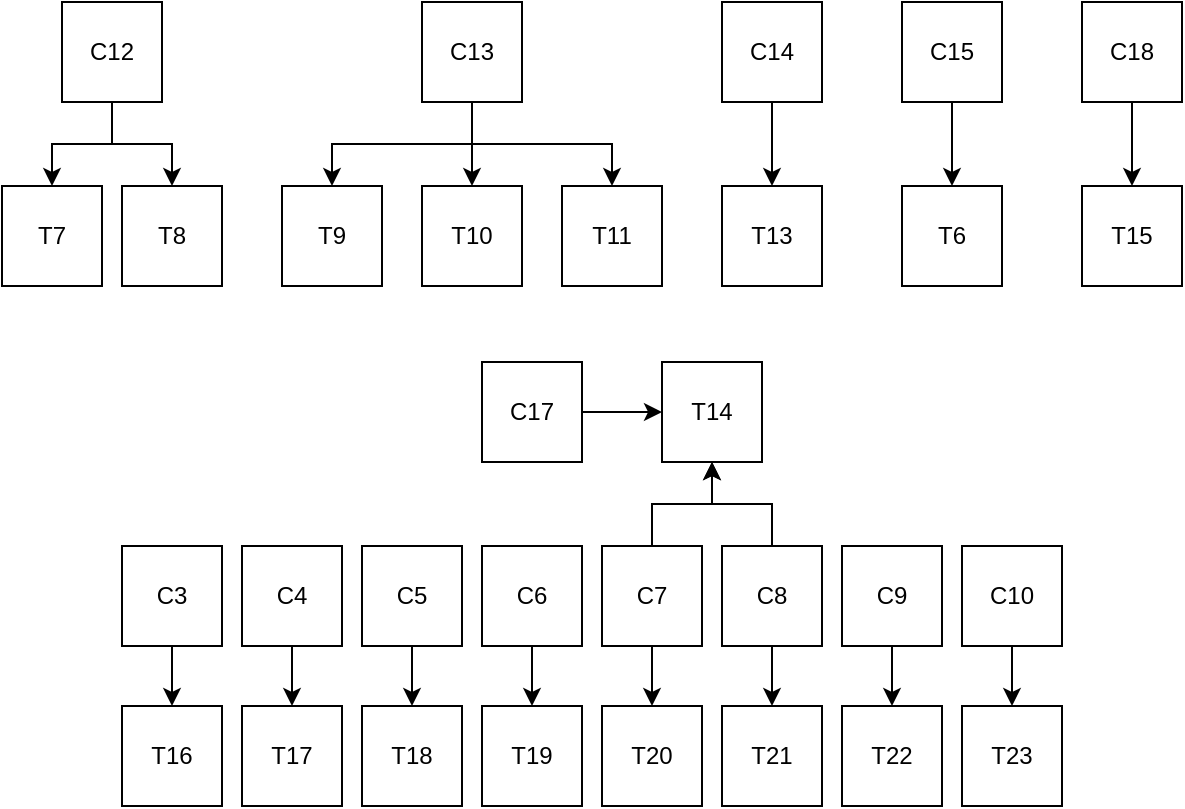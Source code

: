 <mxfile version="14.0.0" type="device"><diagram id="Wd4gOqSRD03GMOyAs42J" name="Page-1"><mxGraphModel dx="1360" dy="745" grid="1" gridSize="10" guides="1" tooltips="1" connect="1" arrows="1" fold="1" page="1" pageScale="1" pageWidth="850" pageHeight="1100" math="0" shadow="0"><root><mxCell id="0"/><mxCell id="1" parent="0"/><mxCell id="tpGuuV01IuOQlCOUxdOq-62" style="edgeStyle=orthogonalEdgeStyle;rounded=0;orthogonalLoop=1;jettySize=auto;html=1;exitX=0.5;exitY=1;exitDx=0;exitDy=0;entryX=0.5;entryY=0;entryDx=0;entryDy=0;" parent="1" source="tpGuuV01IuOQlCOUxdOq-33" target="tpGuuV01IuOQlCOUxdOq-34" edge="1"><mxGeometry relative="1" as="geometry"/></mxCell><mxCell id="tpGuuV01IuOQlCOUxdOq-33" value="C14" style="rounded=0;whiteSpace=wrap;html=1;" parent="1" vertex="1"><mxGeometry x="500" y="110" width="50" height="50" as="geometry"/></mxCell><mxCell id="tpGuuV01IuOQlCOUxdOq-34" value="T13" style="rounded=0;whiteSpace=wrap;html=1;" parent="1" vertex="1"><mxGeometry x="500" y="202" width="50" height="50" as="geometry"/></mxCell><mxCell id="tpGuuV01IuOQlCOUxdOq-64" style="edgeStyle=orthogonalEdgeStyle;rounded=0;orthogonalLoop=1;jettySize=auto;html=1;exitX=0.5;exitY=1;exitDx=0;exitDy=0;entryX=0.5;entryY=0;entryDx=0;entryDy=0;" parent="1" source="tpGuuV01IuOQlCOUxdOq-36" target="tpGuuV01IuOQlCOUxdOq-37" edge="1"><mxGeometry relative="1" as="geometry"/></mxCell><mxCell id="tpGuuV01IuOQlCOUxdOq-36" value="C15" style="rounded=0;whiteSpace=wrap;html=1;" parent="1" vertex="1"><mxGeometry x="590" y="110" width="50" height="50" as="geometry"/></mxCell><mxCell id="tpGuuV01IuOQlCOUxdOq-37" value="T6" style="rounded=0;whiteSpace=wrap;html=1;" parent="1" vertex="1"><mxGeometry x="590" y="202" width="50" height="50" as="geometry"/></mxCell><mxCell id="tpGuuV01IuOQlCOUxdOq-66" style="edgeStyle=orthogonalEdgeStyle;rounded=0;orthogonalLoop=1;jettySize=auto;html=1;entryX=0.5;entryY=0;entryDx=0;entryDy=0;" parent="1" source="tpGuuV01IuOQlCOUxdOq-41" target="tpGuuV01IuOQlCOUxdOq-42" edge="1"><mxGeometry relative="1" as="geometry"/></mxCell><mxCell id="tpGuuV01IuOQlCOUxdOq-41" value="C18" style="rounded=0;whiteSpace=wrap;html=1;" parent="1" vertex="1"><mxGeometry x="680" y="110" width="50" height="50" as="geometry"/></mxCell><mxCell id="tpGuuV01IuOQlCOUxdOq-42" value="T15" style="rounded=0;whiteSpace=wrap;html=1;" parent="1" vertex="1"><mxGeometry x="680" y="202" width="50" height="50" as="geometry"/></mxCell><mxCell id="tpGuuV01IuOQlCOUxdOq-57" value="" style="group" parent="1" vertex="1" connectable="0"><mxGeometry x="140" y="110" width="110" height="142" as="geometry"/></mxCell><mxCell id="tpGuuV01IuOQlCOUxdOq-18" value="C12" style="rounded=0;whiteSpace=wrap;html=1;" parent="tpGuuV01IuOQlCOUxdOq-57" vertex="1"><mxGeometry x="30" width="50" height="50" as="geometry"/></mxCell><mxCell id="tpGuuV01IuOQlCOUxdOq-19" value="T7" style="rounded=0;whiteSpace=wrap;html=1;" parent="tpGuuV01IuOQlCOUxdOq-57" vertex="1"><mxGeometry y="92" width="50" height="50" as="geometry"/></mxCell><mxCell id="tpGuuV01IuOQlCOUxdOq-55" style="edgeStyle=orthogonalEdgeStyle;rounded=0;orthogonalLoop=1;jettySize=auto;html=1;exitX=0.5;exitY=1;exitDx=0;exitDy=0;entryX=0.5;entryY=0;entryDx=0;entryDy=0;" parent="tpGuuV01IuOQlCOUxdOq-57" source="tpGuuV01IuOQlCOUxdOq-18" target="tpGuuV01IuOQlCOUxdOq-19" edge="1"><mxGeometry relative="1" as="geometry"/></mxCell><mxCell id="tpGuuV01IuOQlCOUxdOq-20" value="T8" style="rounded=0;whiteSpace=wrap;html=1;" parent="tpGuuV01IuOQlCOUxdOq-57" vertex="1"><mxGeometry x="60" y="92" width="50" height="50" as="geometry"/></mxCell><mxCell id="tpGuuV01IuOQlCOUxdOq-56" style="edgeStyle=orthogonalEdgeStyle;rounded=0;orthogonalLoop=1;jettySize=auto;html=1;exitX=0.5;exitY=1;exitDx=0;exitDy=0;entryX=0.5;entryY=0;entryDx=0;entryDy=0;" parent="tpGuuV01IuOQlCOUxdOq-57" source="tpGuuV01IuOQlCOUxdOq-18" target="tpGuuV01IuOQlCOUxdOq-20" edge="1"><mxGeometry relative="1" as="geometry"/></mxCell><mxCell id="tpGuuV01IuOQlCOUxdOq-61" value="" style="group" parent="1" vertex="1" connectable="0"><mxGeometry x="280" y="110" width="190" height="142" as="geometry"/></mxCell><mxCell id="tpGuuV01IuOQlCOUxdOq-24" value="C13" style="rounded=0;whiteSpace=wrap;html=1;" parent="tpGuuV01IuOQlCOUxdOq-61" vertex="1"><mxGeometry x="70" width="50" height="50" as="geometry"/></mxCell><mxCell id="tpGuuV01IuOQlCOUxdOq-25" value="T9" style="rounded=0;whiteSpace=wrap;html=1;" parent="tpGuuV01IuOQlCOUxdOq-61" vertex="1"><mxGeometry y="92" width="50" height="50" as="geometry"/></mxCell><mxCell id="tpGuuV01IuOQlCOUxdOq-59" style="edgeStyle=orthogonalEdgeStyle;rounded=0;orthogonalLoop=1;jettySize=auto;html=1;exitX=0.5;exitY=1;exitDx=0;exitDy=0;entryX=0.5;entryY=0;entryDx=0;entryDy=0;" parent="tpGuuV01IuOQlCOUxdOq-61" source="tpGuuV01IuOQlCOUxdOq-24" target="tpGuuV01IuOQlCOUxdOq-25" edge="1"><mxGeometry relative="1" as="geometry"/></mxCell><mxCell id="tpGuuV01IuOQlCOUxdOq-26" value="T10" style="rounded=0;whiteSpace=wrap;html=1;" parent="tpGuuV01IuOQlCOUxdOq-61" vertex="1"><mxGeometry x="70" y="92" width="50" height="50" as="geometry"/></mxCell><mxCell id="tpGuuV01IuOQlCOUxdOq-58" style="edgeStyle=orthogonalEdgeStyle;rounded=0;orthogonalLoop=1;jettySize=auto;html=1;exitX=0.5;exitY=1;exitDx=0;exitDy=0;entryX=0.5;entryY=0;entryDx=0;entryDy=0;" parent="tpGuuV01IuOQlCOUxdOq-61" source="tpGuuV01IuOQlCOUxdOq-24" target="tpGuuV01IuOQlCOUxdOq-26" edge="1"><mxGeometry relative="1" as="geometry"/></mxCell><mxCell id="tpGuuV01IuOQlCOUxdOq-27" value="T11" style="rounded=0;whiteSpace=wrap;html=1;" parent="tpGuuV01IuOQlCOUxdOq-61" vertex="1"><mxGeometry x="140" y="92" width="50" height="50" as="geometry"/></mxCell><mxCell id="tpGuuV01IuOQlCOUxdOq-60" style="edgeStyle=orthogonalEdgeStyle;rounded=0;orthogonalLoop=1;jettySize=auto;html=1;exitX=0.5;exitY=1;exitDx=0;exitDy=0;entryX=0.5;entryY=0;entryDx=0;entryDy=0;" parent="tpGuuV01IuOQlCOUxdOq-61" source="tpGuuV01IuOQlCOUxdOq-24" target="tpGuuV01IuOQlCOUxdOq-27" edge="1"><mxGeometry relative="1" as="geometry"/></mxCell><mxCell id="tpGuuV01IuOQlCOUxdOq-79" value="" style="group" parent="1" vertex="1" connectable="0"><mxGeometry x="200" y="290" width="470" height="222" as="geometry"/></mxCell><mxCell id="tpGuuV01IuOQlCOUxdOq-1" value="C3" style="rounded=0;whiteSpace=wrap;html=1;" parent="tpGuuV01IuOQlCOUxdOq-79" vertex="1"><mxGeometry y="92" width="50" height="50" as="geometry"/></mxCell><mxCell id="tpGuuV01IuOQlCOUxdOq-2" value="C4" style="rounded=0;whiteSpace=wrap;html=1;" parent="tpGuuV01IuOQlCOUxdOq-79" vertex="1"><mxGeometry x="60" y="92" width="50" height="50" as="geometry"/></mxCell><mxCell id="tpGuuV01IuOQlCOUxdOq-3" value="C5" style="rounded=0;whiteSpace=wrap;html=1;" parent="tpGuuV01IuOQlCOUxdOq-79" vertex="1"><mxGeometry x="120" y="92" width="50" height="50" as="geometry"/></mxCell><mxCell id="tpGuuV01IuOQlCOUxdOq-4" value="C6" style="rounded=0;whiteSpace=wrap;html=1;" parent="tpGuuV01IuOQlCOUxdOq-79" vertex="1"><mxGeometry x="180" y="92" width="50" height="50" as="geometry"/></mxCell><mxCell id="tpGuuV01IuOQlCOUxdOq-5" value="C7" style="rounded=0;whiteSpace=wrap;html=1;" parent="tpGuuV01IuOQlCOUxdOq-79" vertex="1"><mxGeometry x="240" y="92" width="50" height="50" as="geometry"/></mxCell><mxCell id="tpGuuV01IuOQlCOUxdOq-6" value="C8" style="rounded=0;whiteSpace=wrap;html=1;" parent="tpGuuV01IuOQlCOUxdOq-79" vertex="1"><mxGeometry x="300" y="92" width="50" height="50" as="geometry"/></mxCell><mxCell id="tpGuuV01IuOQlCOUxdOq-7" value="C9" style="rounded=0;whiteSpace=wrap;html=1;" parent="tpGuuV01IuOQlCOUxdOq-79" vertex="1"><mxGeometry x="360" y="92" width="50" height="50" as="geometry"/></mxCell><mxCell id="tpGuuV01IuOQlCOUxdOq-8" value="C10" style="rounded=0;whiteSpace=wrap;html=1;" parent="tpGuuV01IuOQlCOUxdOq-79" vertex="1"><mxGeometry x="420" y="92" width="50" height="50" as="geometry"/></mxCell><mxCell id="tpGuuV01IuOQlCOUxdOq-9" value="T16" style="rounded=0;whiteSpace=wrap;html=1;" parent="tpGuuV01IuOQlCOUxdOq-79" vertex="1"><mxGeometry y="172" width="50" height="50" as="geometry"/></mxCell><mxCell id="tpGuuV01IuOQlCOUxdOq-67" style="edgeStyle=orthogonalEdgeStyle;rounded=0;orthogonalLoop=1;jettySize=auto;html=1;exitX=0.5;exitY=1;exitDx=0;exitDy=0;entryX=0.5;entryY=0;entryDx=0;entryDy=0;" parent="tpGuuV01IuOQlCOUxdOq-79" source="tpGuuV01IuOQlCOUxdOq-1" target="tpGuuV01IuOQlCOUxdOq-9" edge="1"><mxGeometry relative="1" as="geometry"/></mxCell><mxCell id="tpGuuV01IuOQlCOUxdOq-10" value="T17" style="rounded=0;whiteSpace=wrap;html=1;" parent="tpGuuV01IuOQlCOUxdOq-79" vertex="1"><mxGeometry x="60" y="172" width="50" height="50" as="geometry"/></mxCell><mxCell id="tpGuuV01IuOQlCOUxdOq-68" style="edgeStyle=orthogonalEdgeStyle;rounded=0;orthogonalLoop=1;jettySize=auto;html=1;exitX=0.5;exitY=1;exitDx=0;exitDy=0;entryX=0.5;entryY=0;entryDx=0;entryDy=0;" parent="tpGuuV01IuOQlCOUxdOq-79" source="tpGuuV01IuOQlCOUxdOq-2" target="tpGuuV01IuOQlCOUxdOq-10" edge="1"><mxGeometry relative="1" as="geometry"/></mxCell><mxCell id="tpGuuV01IuOQlCOUxdOq-11" value="T18" style="rounded=0;whiteSpace=wrap;html=1;" parent="tpGuuV01IuOQlCOUxdOq-79" vertex="1"><mxGeometry x="120" y="172" width="50" height="50" as="geometry"/></mxCell><mxCell id="tpGuuV01IuOQlCOUxdOq-69" style="edgeStyle=orthogonalEdgeStyle;rounded=0;orthogonalLoop=1;jettySize=auto;html=1;exitX=0.5;exitY=1;exitDx=0;exitDy=0;entryX=0.5;entryY=0;entryDx=0;entryDy=0;" parent="tpGuuV01IuOQlCOUxdOq-79" source="tpGuuV01IuOQlCOUxdOq-3" target="tpGuuV01IuOQlCOUxdOq-11" edge="1"><mxGeometry relative="1" as="geometry"/></mxCell><mxCell id="tpGuuV01IuOQlCOUxdOq-12" value="T19" style="rounded=0;whiteSpace=wrap;html=1;" parent="tpGuuV01IuOQlCOUxdOq-79" vertex="1"><mxGeometry x="180" y="172" width="50" height="50" as="geometry"/></mxCell><mxCell id="tpGuuV01IuOQlCOUxdOq-70" style="edgeStyle=orthogonalEdgeStyle;rounded=0;orthogonalLoop=1;jettySize=auto;html=1;exitX=0.5;exitY=1;exitDx=0;exitDy=0;entryX=0.5;entryY=0;entryDx=0;entryDy=0;" parent="tpGuuV01IuOQlCOUxdOq-79" source="tpGuuV01IuOQlCOUxdOq-4" target="tpGuuV01IuOQlCOUxdOq-12" edge="1"><mxGeometry relative="1" as="geometry"/></mxCell><mxCell id="tpGuuV01IuOQlCOUxdOq-13" value="T20" style="rounded=0;whiteSpace=wrap;html=1;" parent="tpGuuV01IuOQlCOUxdOq-79" vertex="1"><mxGeometry x="240" y="172" width="50" height="50" as="geometry"/></mxCell><mxCell id="tpGuuV01IuOQlCOUxdOq-72" style="edgeStyle=orthogonalEdgeStyle;rounded=0;orthogonalLoop=1;jettySize=auto;html=1;exitX=0.5;exitY=1;exitDx=0;exitDy=0;entryX=0.5;entryY=0;entryDx=0;entryDy=0;" parent="tpGuuV01IuOQlCOUxdOq-79" source="tpGuuV01IuOQlCOUxdOq-5" target="tpGuuV01IuOQlCOUxdOq-13" edge="1"><mxGeometry relative="1" as="geometry"/></mxCell><mxCell id="tpGuuV01IuOQlCOUxdOq-14" value="T21" style="rounded=0;whiteSpace=wrap;html=1;" parent="tpGuuV01IuOQlCOUxdOq-79" vertex="1"><mxGeometry x="300" y="172" width="50" height="50" as="geometry"/></mxCell><mxCell id="tpGuuV01IuOQlCOUxdOq-73" style="edgeStyle=orthogonalEdgeStyle;rounded=0;orthogonalLoop=1;jettySize=auto;html=1;exitX=0.5;exitY=1;exitDx=0;exitDy=0;entryX=0.5;entryY=0;entryDx=0;entryDy=0;" parent="tpGuuV01IuOQlCOUxdOq-79" source="tpGuuV01IuOQlCOUxdOq-6" target="tpGuuV01IuOQlCOUxdOq-14" edge="1"><mxGeometry relative="1" as="geometry"/></mxCell><mxCell id="tpGuuV01IuOQlCOUxdOq-15" value="T22" style="rounded=0;whiteSpace=wrap;html=1;" parent="tpGuuV01IuOQlCOUxdOq-79" vertex="1"><mxGeometry x="360" y="172" width="50" height="50" as="geometry"/></mxCell><mxCell id="tpGuuV01IuOQlCOUxdOq-77" style="edgeStyle=orthogonalEdgeStyle;rounded=0;orthogonalLoop=1;jettySize=auto;html=1;exitX=0.5;exitY=1;exitDx=0;exitDy=0;entryX=0.5;entryY=0;entryDx=0;entryDy=0;" parent="tpGuuV01IuOQlCOUxdOq-79" source="tpGuuV01IuOQlCOUxdOq-7" target="tpGuuV01IuOQlCOUxdOq-15" edge="1"><mxGeometry relative="1" as="geometry"/></mxCell><mxCell id="tpGuuV01IuOQlCOUxdOq-16" value="T23" style="rounded=0;whiteSpace=wrap;html=1;" parent="tpGuuV01IuOQlCOUxdOq-79" vertex="1"><mxGeometry x="420" y="172" width="50" height="50" as="geometry"/></mxCell><mxCell id="tpGuuV01IuOQlCOUxdOq-78" style="edgeStyle=orthogonalEdgeStyle;rounded=0;orthogonalLoop=1;jettySize=auto;html=1;exitX=0.5;exitY=1;exitDx=0;exitDy=0;entryX=0.5;entryY=0;entryDx=0;entryDy=0;" parent="tpGuuV01IuOQlCOUxdOq-79" source="tpGuuV01IuOQlCOUxdOq-8" target="tpGuuV01IuOQlCOUxdOq-16" edge="1"><mxGeometry relative="1" as="geometry"/></mxCell><mxCell id="tpGuuV01IuOQlCOUxdOq-17" value="T14" style="rounded=0;whiteSpace=wrap;html=1;" parent="tpGuuV01IuOQlCOUxdOq-79" vertex="1"><mxGeometry x="270" width="50" height="50" as="geometry"/></mxCell><mxCell id="tpGuuV01IuOQlCOUxdOq-75" style="edgeStyle=orthogonalEdgeStyle;rounded=0;orthogonalLoop=1;jettySize=auto;html=1;exitX=0.5;exitY=0;exitDx=0;exitDy=0;entryX=0.5;entryY=1;entryDx=0;entryDy=0;" parent="tpGuuV01IuOQlCOUxdOq-79" source="tpGuuV01IuOQlCOUxdOq-5" target="tpGuuV01IuOQlCOUxdOq-17" edge="1"><mxGeometry relative="1" as="geometry"/></mxCell><mxCell id="tpGuuV01IuOQlCOUxdOq-76" style="edgeStyle=orthogonalEdgeStyle;rounded=0;orthogonalLoop=1;jettySize=auto;html=1;exitX=0.5;exitY=0;exitDx=0;exitDy=0;entryX=0.5;entryY=1;entryDx=0;entryDy=0;" parent="tpGuuV01IuOQlCOUxdOq-79" source="tpGuuV01IuOQlCOUxdOq-6" target="tpGuuV01IuOQlCOUxdOq-17" edge="1"><mxGeometry relative="1" as="geometry"/></mxCell><mxCell id="tpGuuV01IuOQlCOUxdOq-74" style="edgeStyle=orthogonalEdgeStyle;rounded=0;orthogonalLoop=1;jettySize=auto;html=1;exitX=1;exitY=0.5;exitDx=0;exitDy=0;entryX=0;entryY=0.5;entryDx=0;entryDy=0;" parent="tpGuuV01IuOQlCOUxdOq-79" source="tpGuuV01IuOQlCOUxdOq-39" target="tpGuuV01IuOQlCOUxdOq-17" edge="1"><mxGeometry relative="1" as="geometry"/></mxCell><mxCell id="tpGuuV01IuOQlCOUxdOq-39" value="C17" style="rounded=0;whiteSpace=wrap;html=1;" parent="tpGuuV01IuOQlCOUxdOq-79" vertex="1"><mxGeometry x="180" width="50" height="50" as="geometry"/></mxCell></root></mxGraphModel></diagram></mxfile>